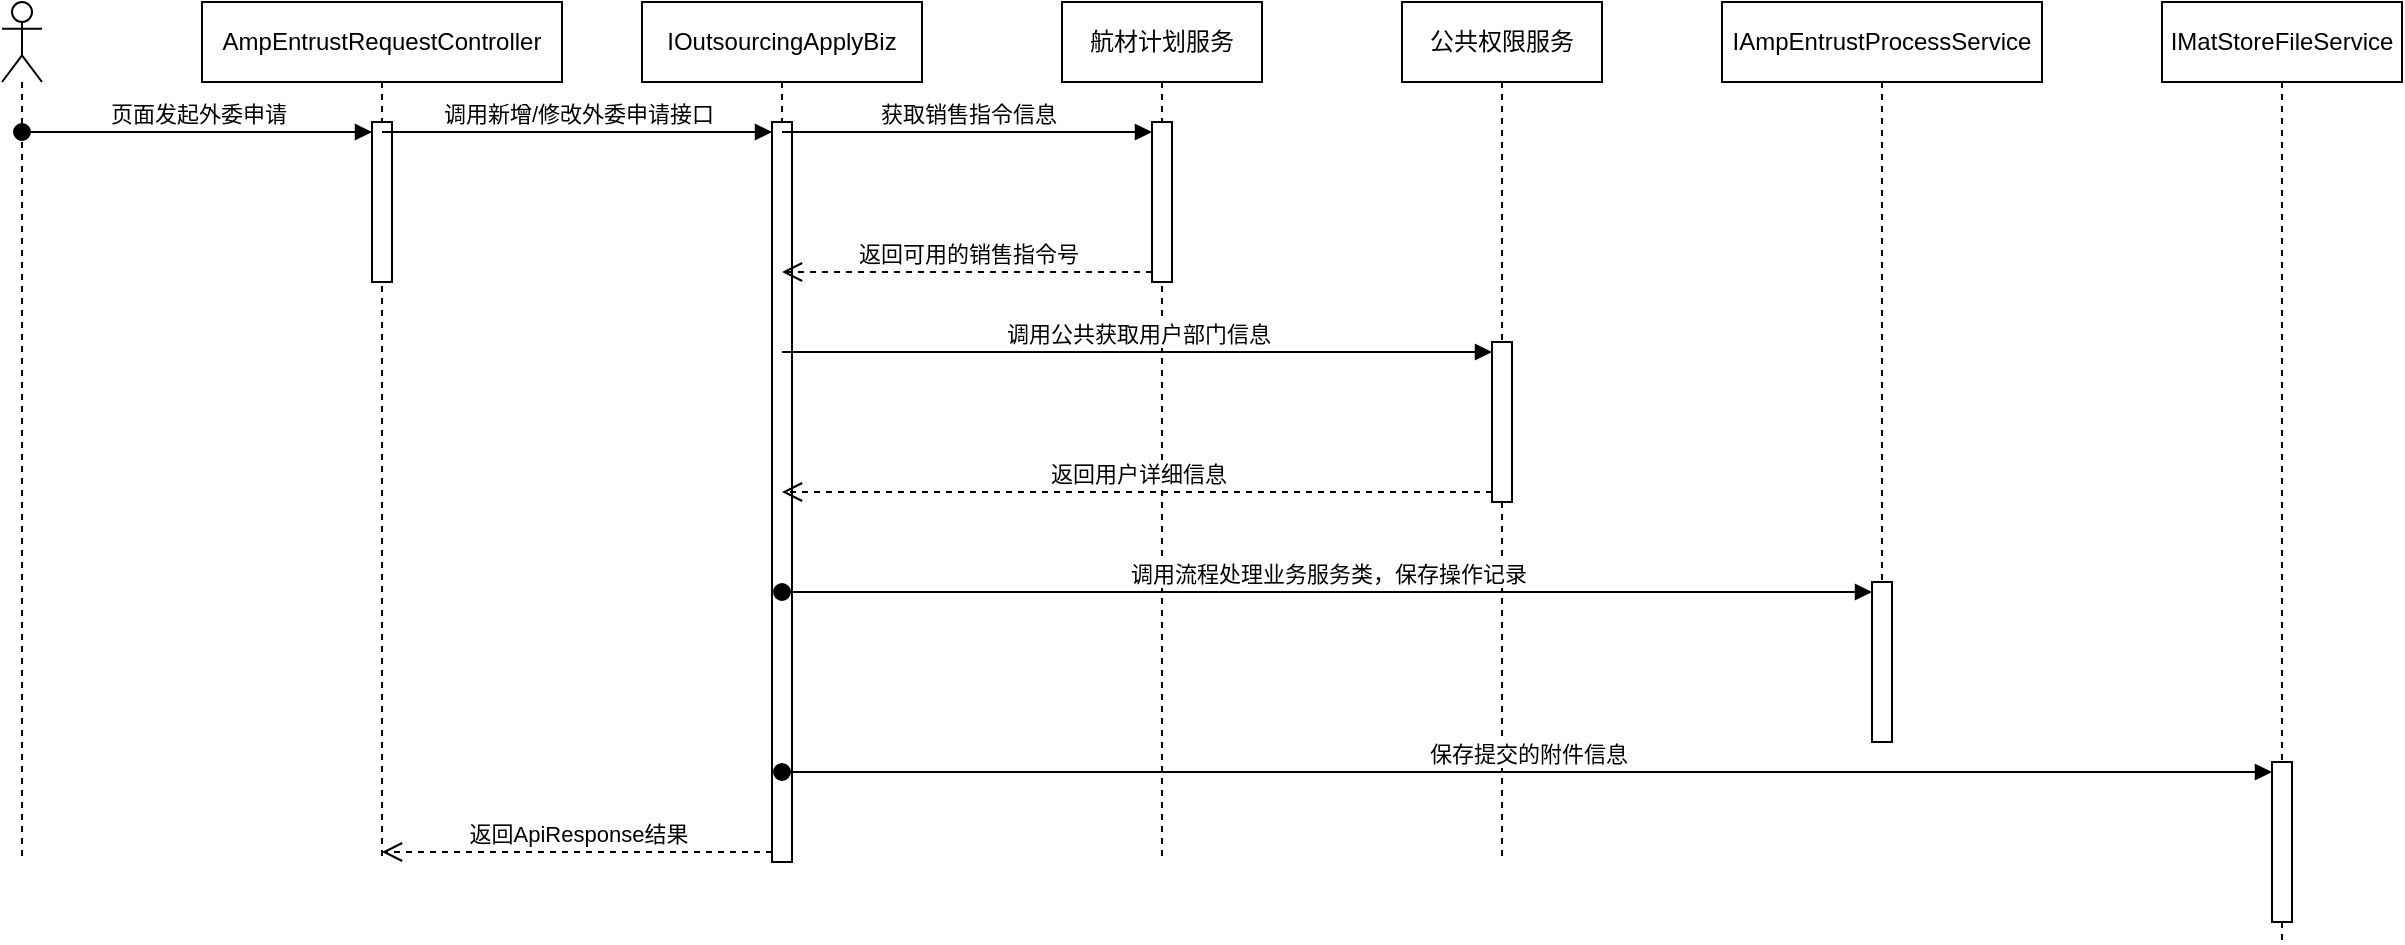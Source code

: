 <mxfile version="24.6.4" type="github">
  <diagram name="Page-1" id="13e1069c-82ec-6db2-03f1-153e76fe0fe0">
    <mxGraphModel dx="1194" dy="648" grid="1" gridSize="10" guides="1" tooltips="1" connect="1" arrows="1" fold="1" page="1" pageScale="1" pageWidth="1100" pageHeight="850" background="none" math="0" shadow="0">
      <root>
        <mxCell id="0" />
        <mxCell id="1" parent="0" />
        <mxCell id="L9ybK8gPtVyyDfvODS8n-10" value="" style="shape=umlLifeline;perimeter=lifelinePerimeter;whiteSpace=wrap;html=1;container=1;dropTarget=0;collapsible=0;recursiveResize=0;outlineConnect=0;portConstraint=eastwest;newEdgeStyle={&quot;curved&quot;:0,&quot;rounded&quot;:0};participant=umlActor;" vertex="1" parent="1">
          <mxGeometry x="230" y="80" width="20" height="430" as="geometry" />
        </mxCell>
        <mxCell id="L9ybK8gPtVyyDfvODS8n-20" value="&lt;span style=&quot;font-size: 12px;&quot;&gt;AmpEntrustRequestController&lt;/span&gt;" style="shape=umlLifeline;perimeter=lifelinePerimeter;whiteSpace=wrap;html=1;container=1;dropTarget=0;collapsible=0;recursiveResize=0;outlineConnect=0;portConstraint=eastwest;newEdgeStyle={&quot;curved&quot;:0,&quot;rounded&quot;:0};" vertex="1" parent="1">
          <mxGeometry x="330" y="80" width="180" height="430" as="geometry" />
        </mxCell>
        <mxCell id="L9ybK8gPtVyyDfvODS8n-32" value="" style="html=1;points=[[0,0,0,0,5],[0,1,0,0,-5],[1,0,0,0,5],[1,1,0,0,-5]];perimeter=orthogonalPerimeter;outlineConnect=0;targetShapes=umlLifeline;portConstraint=eastwest;newEdgeStyle={&quot;curved&quot;:0,&quot;rounded&quot;:0};" vertex="1" parent="L9ybK8gPtVyyDfvODS8n-20">
          <mxGeometry x="85" y="60" width="10" height="80" as="geometry" />
        </mxCell>
        <mxCell id="L9ybK8gPtVyyDfvODS8n-33" value="页面发起外委申请" style="html=1;verticalAlign=bottom;startArrow=oval;endArrow=block;startSize=8;curved=0;rounded=0;entryX=0;entryY=0;entryDx=0;entryDy=5;" edge="1" target="L9ybK8gPtVyyDfvODS8n-32" parent="1" source="L9ybK8gPtVyyDfvODS8n-10">
          <mxGeometry x="0.003" relative="1" as="geometry">
            <mxPoint x="270" y="145" as="sourcePoint" />
            <mxPoint as="offset" />
          </mxGeometry>
        </mxCell>
        <mxCell id="L9ybK8gPtVyyDfvODS8n-34" value="IOutsourcingApplyBiz" style="shape=umlLifeline;perimeter=lifelinePerimeter;whiteSpace=wrap;html=1;container=1;dropTarget=0;collapsible=0;recursiveResize=0;outlineConnect=0;portConstraint=eastwest;newEdgeStyle={&quot;curved&quot;:0,&quot;rounded&quot;:0};" vertex="1" parent="1">
          <mxGeometry x="550" y="80" width="140" height="430" as="geometry" />
        </mxCell>
        <mxCell id="L9ybK8gPtVyyDfvODS8n-40" value="" style="html=1;points=[[0,0,0,0,5],[0,1,0,0,-5],[1,0,0,0,5],[1,1,0,0,-5]];perimeter=orthogonalPerimeter;outlineConnect=0;targetShapes=umlLifeline;portConstraint=eastwest;newEdgeStyle={&quot;curved&quot;:0,&quot;rounded&quot;:0};" vertex="1" parent="L9ybK8gPtVyyDfvODS8n-34">
          <mxGeometry x="65" y="60" width="10" height="370" as="geometry" />
        </mxCell>
        <mxCell id="L9ybK8gPtVyyDfvODS8n-41" value="调用新增/修改外委申请接口" style="html=1;verticalAlign=bottom;endArrow=block;curved=0;rounded=0;entryX=0;entryY=0;entryDx=0;entryDy=5;" edge="1" target="L9ybK8gPtVyyDfvODS8n-40" parent="1" source="L9ybK8gPtVyyDfvODS8n-20">
          <mxGeometry relative="1" as="geometry">
            <mxPoint x="545" y="145" as="sourcePoint" />
          </mxGeometry>
        </mxCell>
        <mxCell id="L9ybK8gPtVyyDfvODS8n-42" value="返回ApiResponse结果" style="html=1;verticalAlign=bottom;endArrow=open;dashed=1;endSize=8;curved=0;rounded=0;exitX=0;exitY=1;exitDx=0;exitDy=-5;" edge="1" source="L9ybK8gPtVyyDfvODS8n-40" parent="1" target="L9ybK8gPtVyyDfvODS8n-20">
          <mxGeometry relative="1" as="geometry">
            <mxPoint x="545" y="215" as="targetPoint" />
            <mxPoint as="offset" />
          </mxGeometry>
        </mxCell>
        <mxCell id="L9ybK8gPtVyyDfvODS8n-43" value="航材计划服务" style="shape=umlLifeline;perimeter=lifelinePerimeter;whiteSpace=wrap;html=1;container=1;dropTarget=0;collapsible=0;recursiveResize=0;outlineConnect=0;portConstraint=eastwest;newEdgeStyle={&quot;curved&quot;:0,&quot;rounded&quot;:0};" vertex="1" parent="1">
          <mxGeometry x="760" y="80" width="100" height="430" as="geometry" />
        </mxCell>
        <mxCell id="L9ybK8gPtVyyDfvODS8n-45" value="" style="html=1;points=[[0,0,0,0,5],[0,1,0,0,-5],[1,0,0,0,5],[1,1,0,0,-5]];perimeter=orthogonalPerimeter;outlineConnect=0;targetShapes=umlLifeline;portConstraint=eastwest;newEdgeStyle={&quot;curved&quot;:0,&quot;rounded&quot;:0};" vertex="1" parent="L9ybK8gPtVyyDfvODS8n-43">
          <mxGeometry x="45" y="60" width="10" height="80" as="geometry" />
        </mxCell>
        <mxCell id="L9ybK8gPtVyyDfvODS8n-46" value="获取销售指令信息" style="html=1;verticalAlign=bottom;endArrow=block;curved=0;rounded=0;entryX=0;entryY=0;entryDx=0;entryDy=5;" edge="1" target="L9ybK8gPtVyyDfvODS8n-45" parent="1" source="L9ybK8gPtVyyDfvODS8n-34">
          <mxGeometry relative="1" as="geometry">
            <mxPoint x="735" y="145" as="sourcePoint" />
            <mxPoint as="offset" />
          </mxGeometry>
        </mxCell>
        <mxCell id="L9ybK8gPtVyyDfvODS8n-47" value="返回可用的销售指令号" style="html=1;verticalAlign=bottom;endArrow=open;dashed=1;endSize=8;curved=0;rounded=0;exitX=0;exitY=1;exitDx=0;exitDy=-5;" edge="1" source="L9ybK8gPtVyyDfvODS8n-45" parent="1" target="L9ybK8gPtVyyDfvODS8n-34">
          <mxGeometry relative="1" as="geometry">
            <mxPoint x="735" y="215" as="targetPoint" />
          </mxGeometry>
        </mxCell>
        <mxCell id="L9ybK8gPtVyyDfvODS8n-48" value="公共权限服务" style="shape=umlLifeline;whiteSpace=wrap;html=1;container=1;dropTarget=0;collapsible=0;recursiveResize=0;outlineConnect=0;portConstraint=eastwest;newEdgeStyle={&quot;curved&quot;:0,&quot;rounded&quot;:0};points=[[0,0,0,0,5],[0,1,0,0,-5],[1,0,0,0,5],[1,1,0,0,-5]];perimeter=rectanglePerimeter;targetShapes=umlLifeline;participant=label;" vertex="1" parent="1">
          <mxGeometry x="930" y="80" width="100" height="430" as="geometry" />
        </mxCell>
        <mxCell id="L9ybK8gPtVyyDfvODS8n-55" value="" style="html=1;points=[[0,0,0,0,5],[0,1,0,0,-5],[1,0,0,0,5],[1,1,0,0,-5]];perimeter=orthogonalPerimeter;outlineConnect=0;targetShapes=umlLifeline;portConstraint=eastwest;newEdgeStyle={&quot;curved&quot;:0,&quot;rounded&quot;:0};" vertex="1" parent="L9ybK8gPtVyyDfvODS8n-48">
          <mxGeometry x="45" y="170" width="10" height="80" as="geometry" />
        </mxCell>
        <mxCell id="L9ybK8gPtVyyDfvODS8n-56" value="调用公共获取用户部门信息" style="html=1;verticalAlign=bottom;endArrow=block;curved=0;rounded=0;entryX=0;entryY=0;entryDx=0;entryDy=5;" edge="1" target="L9ybK8gPtVyyDfvODS8n-55" parent="1" source="L9ybK8gPtVyyDfvODS8n-34">
          <mxGeometry x="0.001" relative="1" as="geometry">
            <mxPoint x="905" y="255" as="sourcePoint" />
            <mxPoint as="offset" />
          </mxGeometry>
        </mxCell>
        <mxCell id="L9ybK8gPtVyyDfvODS8n-57" value="返回用户详细信息" style="html=1;verticalAlign=bottom;endArrow=open;dashed=1;endSize=8;curved=0;rounded=0;exitX=0;exitY=1;exitDx=0;exitDy=-5;" edge="1" source="L9ybK8gPtVyyDfvODS8n-55" parent="1" target="L9ybK8gPtVyyDfvODS8n-34">
          <mxGeometry relative="1" as="geometry">
            <mxPoint x="905" y="325" as="targetPoint" />
          </mxGeometry>
        </mxCell>
        <mxCell id="L9ybK8gPtVyyDfvODS8n-58" value="IAmpEntrustProcessService" style="shape=umlLifeline;perimeter=lifelinePerimeter;whiteSpace=wrap;html=1;container=1;dropTarget=0;collapsible=0;recursiveResize=0;outlineConnect=0;portConstraint=eastwest;newEdgeStyle={&quot;curved&quot;:0,&quot;rounded&quot;:0};" vertex="1" parent="1">
          <mxGeometry x="1090" y="80" width="160" height="370" as="geometry" />
        </mxCell>
        <mxCell id="L9ybK8gPtVyyDfvODS8n-59" value="" style="html=1;points=[[0,0,0,0,5],[0,1,0,0,-5],[1,0,0,0,5],[1,1,0,0,-5]];perimeter=orthogonalPerimeter;outlineConnect=0;targetShapes=umlLifeline;portConstraint=eastwest;newEdgeStyle={&quot;curved&quot;:0,&quot;rounded&quot;:0};" vertex="1" parent="L9ybK8gPtVyyDfvODS8n-58">
          <mxGeometry x="75" y="290" width="10" height="80" as="geometry" />
        </mxCell>
        <mxCell id="L9ybK8gPtVyyDfvODS8n-60" value="调用流程处理业务服务类，保存操作记录" style="html=1;verticalAlign=bottom;startArrow=oval;endArrow=block;startSize=8;curved=0;rounded=0;entryX=0;entryY=0;entryDx=0;entryDy=5;" edge="1" target="L9ybK8gPtVyyDfvODS8n-59" parent="1" source="L9ybK8gPtVyyDfvODS8n-34">
          <mxGeometry x="0.001" relative="1" as="geometry">
            <mxPoint x="1095" y="375" as="sourcePoint" />
            <mxPoint as="offset" />
          </mxGeometry>
        </mxCell>
        <mxCell id="L9ybK8gPtVyyDfvODS8n-61" value="IMatStoreFileService" style="shape=umlLifeline;perimeter=lifelinePerimeter;whiteSpace=wrap;html=1;container=1;dropTarget=0;collapsible=0;recursiveResize=0;outlineConnect=0;portConstraint=eastwest;newEdgeStyle={&quot;curved&quot;:0,&quot;rounded&quot;:0};" vertex="1" parent="1">
          <mxGeometry x="1310" y="80" width="120" height="470" as="geometry" />
        </mxCell>
        <mxCell id="L9ybK8gPtVyyDfvODS8n-64" value="" style="html=1;points=[[0,0,0,0,5],[0,1,0,0,-5],[1,0,0,0,5],[1,1,0,0,-5]];perimeter=orthogonalPerimeter;outlineConnect=0;targetShapes=umlLifeline;portConstraint=eastwest;newEdgeStyle={&quot;curved&quot;:0,&quot;rounded&quot;:0};" vertex="1" parent="L9ybK8gPtVyyDfvODS8n-61">
          <mxGeometry x="55" y="380" width="10" height="80" as="geometry" />
        </mxCell>
        <mxCell id="L9ybK8gPtVyyDfvODS8n-65" value="保存提交的附件信息" style="html=1;verticalAlign=bottom;startArrow=oval;endArrow=block;startSize=8;curved=0;rounded=0;entryX=0;entryY=0;entryDx=0;entryDy=5;" edge="1" target="L9ybK8gPtVyyDfvODS8n-64" parent="1" source="L9ybK8gPtVyyDfvODS8n-34">
          <mxGeometry x="0.001" relative="1" as="geometry">
            <mxPoint x="1295" y="465" as="sourcePoint" />
            <mxPoint as="offset" />
          </mxGeometry>
        </mxCell>
      </root>
    </mxGraphModel>
  </diagram>
</mxfile>
